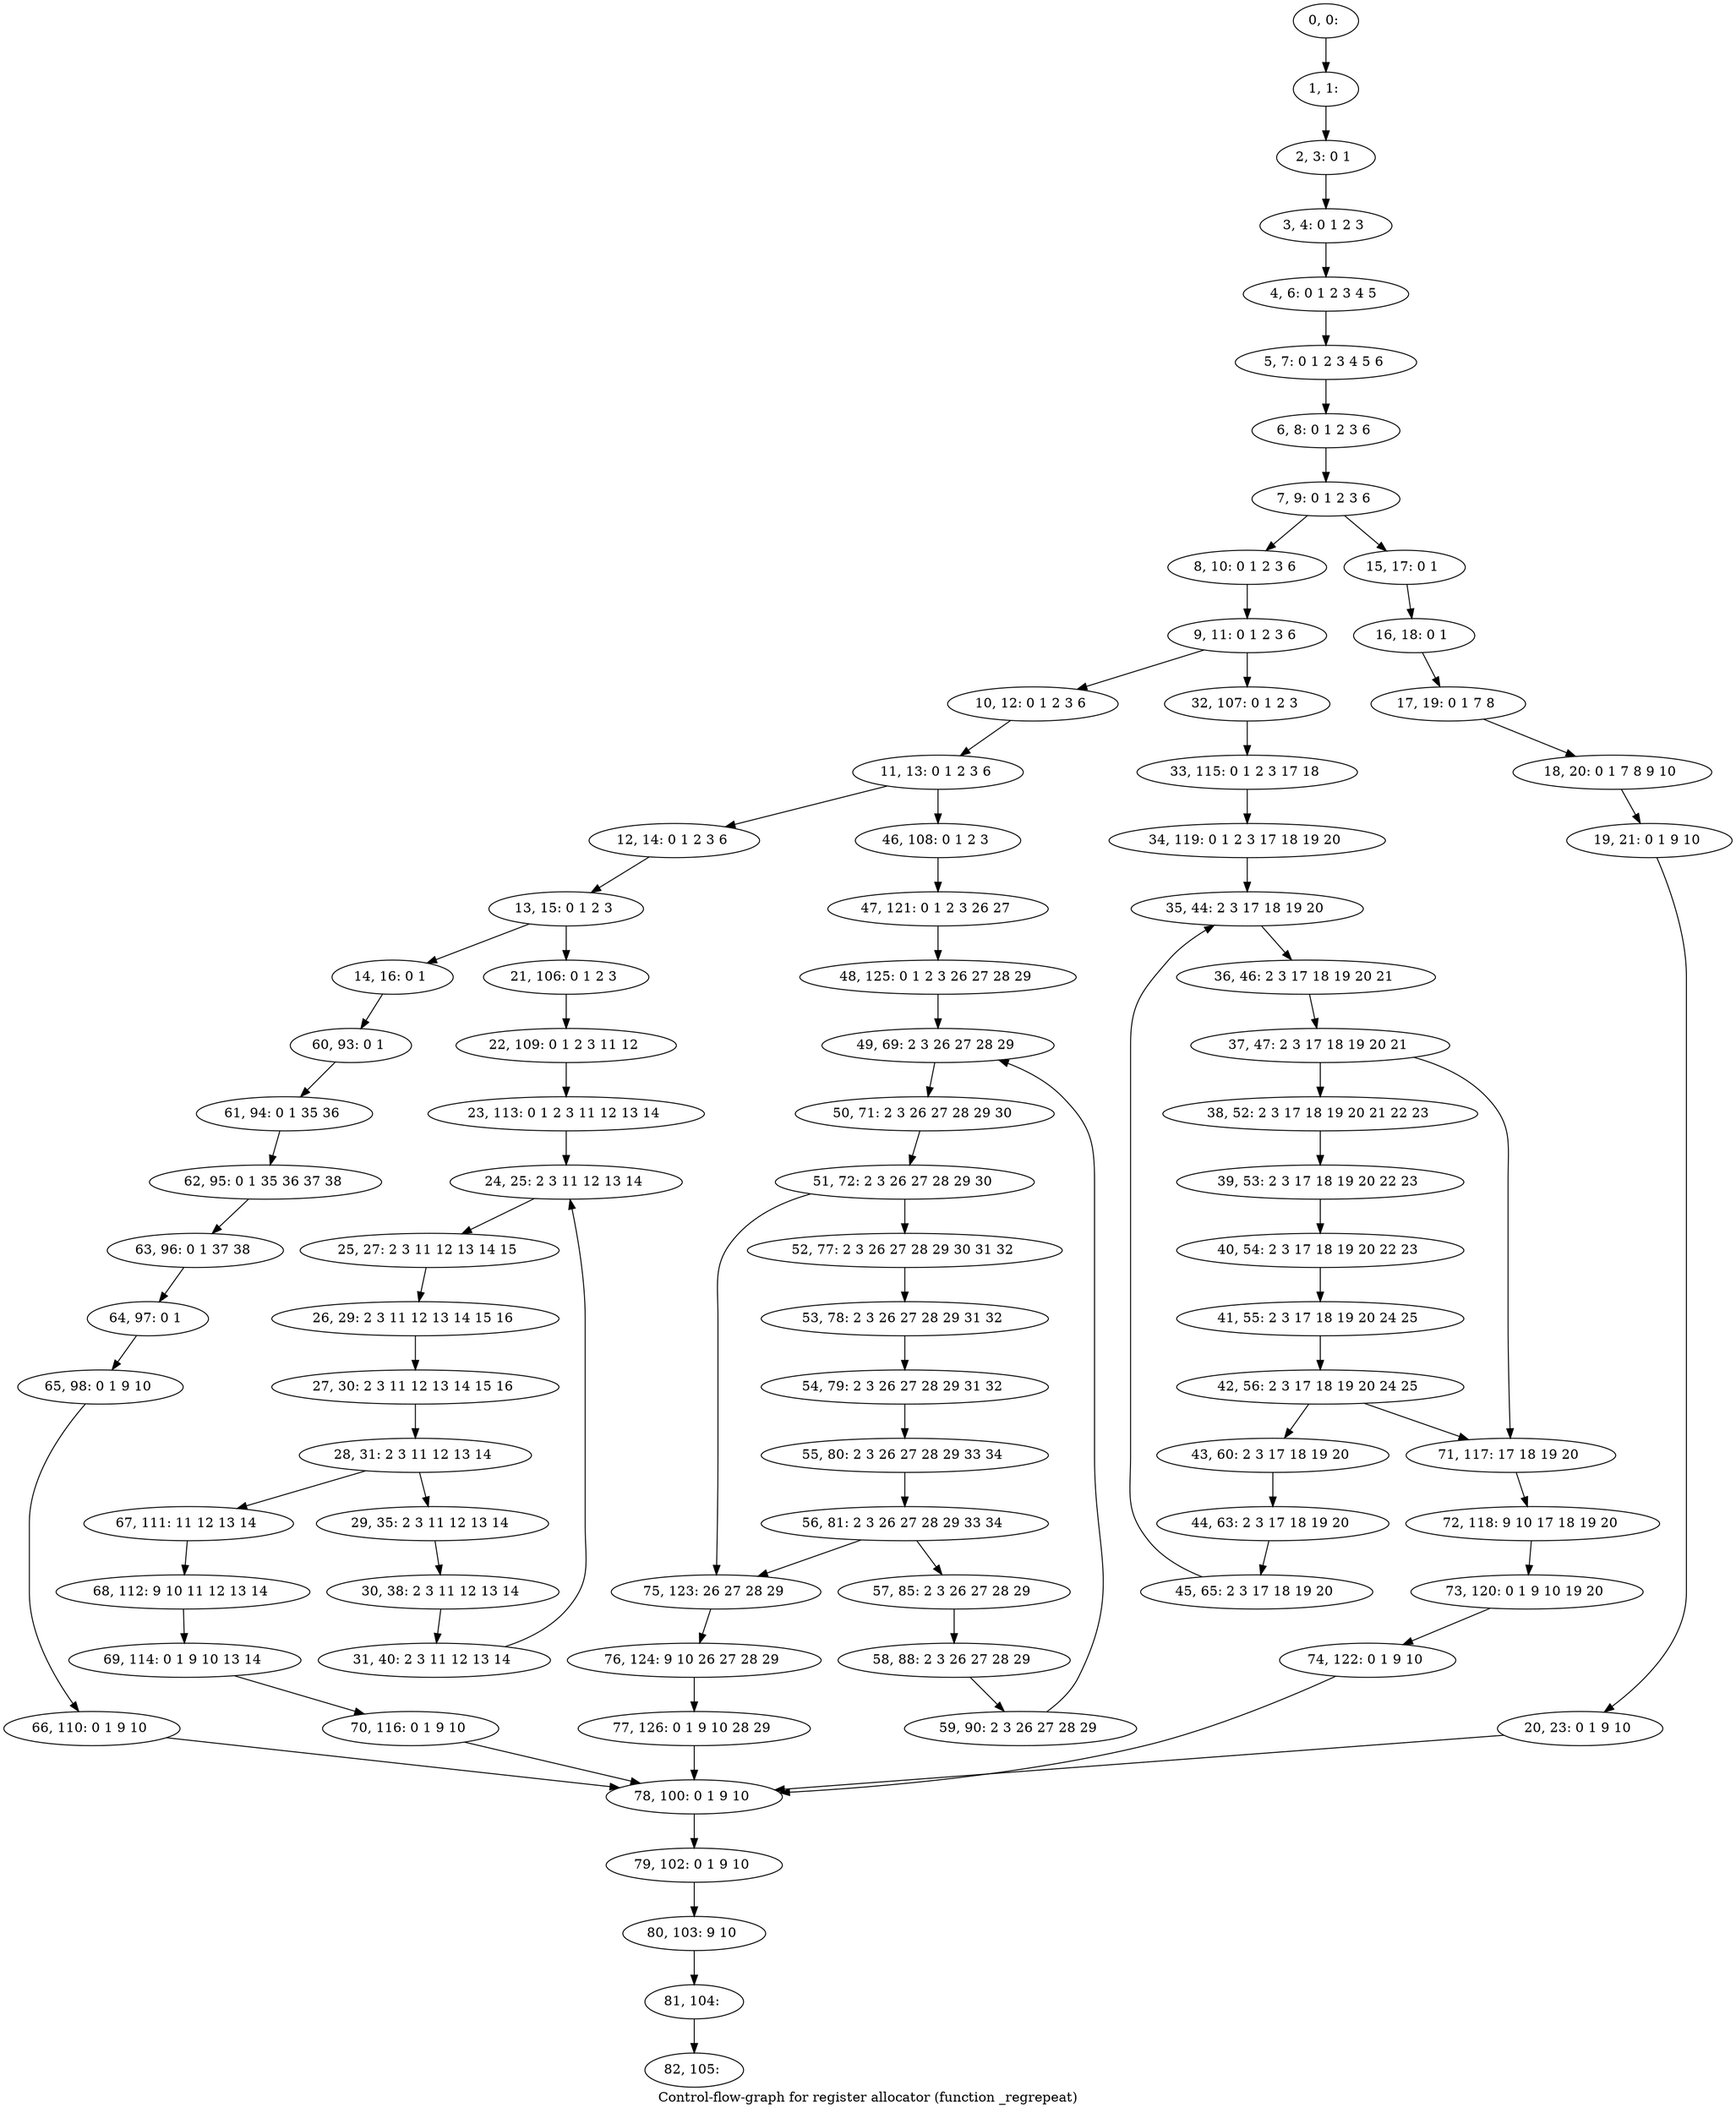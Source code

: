 digraph G {
graph [label="Control-flow-graph for register allocator (function _regrepeat)"]
0[label="0, 0: "];
1[label="1, 1: "];
2[label="2, 3: 0 1 "];
3[label="3, 4: 0 1 2 3 "];
4[label="4, 6: 0 1 2 3 4 5 "];
5[label="5, 7: 0 1 2 3 4 5 6 "];
6[label="6, 8: 0 1 2 3 6 "];
7[label="7, 9: 0 1 2 3 6 "];
8[label="8, 10: 0 1 2 3 6 "];
9[label="9, 11: 0 1 2 3 6 "];
10[label="10, 12: 0 1 2 3 6 "];
11[label="11, 13: 0 1 2 3 6 "];
12[label="12, 14: 0 1 2 3 6 "];
13[label="13, 15: 0 1 2 3 "];
14[label="14, 16: 0 1 "];
15[label="15, 17: 0 1 "];
16[label="16, 18: 0 1 "];
17[label="17, 19: 0 1 7 8 "];
18[label="18, 20: 0 1 7 8 9 10 "];
19[label="19, 21: 0 1 9 10 "];
20[label="20, 23: 0 1 9 10 "];
21[label="21, 106: 0 1 2 3 "];
22[label="22, 109: 0 1 2 3 11 12 "];
23[label="23, 113: 0 1 2 3 11 12 13 14 "];
24[label="24, 25: 2 3 11 12 13 14 "];
25[label="25, 27: 2 3 11 12 13 14 15 "];
26[label="26, 29: 2 3 11 12 13 14 15 16 "];
27[label="27, 30: 2 3 11 12 13 14 15 16 "];
28[label="28, 31: 2 3 11 12 13 14 "];
29[label="29, 35: 2 3 11 12 13 14 "];
30[label="30, 38: 2 3 11 12 13 14 "];
31[label="31, 40: 2 3 11 12 13 14 "];
32[label="32, 107: 0 1 2 3 "];
33[label="33, 115: 0 1 2 3 17 18 "];
34[label="34, 119: 0 1 2 3 17 18 19 20 "];
35[label="35, 44: 2 3 17 18 19 20 "];
36[label="36, 46: 2 3 17 18 19 20 21 "];
37[label="37, 47: 2 3 17 18 19 20 21 "];
38[label="38, 52: 2 3 17 18 19 20 21 22 23 "];
39[label="39, 53: 2 3 17 18 19 20 22 23 "];
40[label="40, 54: 2 3 17 18 19 20 22 23 "];
41[label="41, 55: 2 3 17 18 19 20 24 25 "];
42[label="42, 56: 2 3 17 18 19 20 24 25 "];
43[label="43, 60: 2 3 17 18 19 20 "];
44[label="44, 63: 2 3 17 18 19 20 "];
45[label="45, 65: 2 3 17 18 19 20 "];
46[label="46, 108: 0 1 2 3 "];
47[label="47, 121: 0 1 2 3 26 27 "];
48[label="48, 125: 0 1 2 3 26 27 28 29 "];
49[label="49, 69: 2 3 26 27 28 29 "];
50[label="50, 71: 2 3 26 27 28 29 30 "];
51[label="51, 72: 2 3 26 27 28 29 30 "];
52[label="52, 77: 2 3 26 27 28 29 30 31 32 "];
53[label="53, 78: 2 3 26 27 28 29 31 32 "];
54[label="54, 79: 2 3 26 27 28 29 31 32 "];
55[label="55, 80: 2 3 26 27 28 29 33 34 "];
56[label="56, 81: 2 3 26 27 28 29 33 34 "];
57[label="57, 85: 2 3 26 27 28 29 "];
58[label="58, 88: 2 3 26 27 28 29 "];
59[label="59, 90: 2 3 26 27 28 29 "];
60[label="60, 93: 0 1 "];
61[label="61, 94: 0 1 35 36 "];
62[label="62, 95: 0 1 35 36 37 38 "];
63[label="63, 96: 0 1 37 38 "];
64[label="64, 97: 0 1 "];
65[label="65, 98: 0 1 9 10 "];
66[label="66, 110: 0 1 9 10 "];
67[label="67, 111: 11 12 13 14 "];
68[label="68, 112: 9 10 11 12 13 14 "];
69[label="69, 114: 0 1 9 10 13 14 "];
70[label="70, 116: 0 1 9 10 "];
71[label="71, 117: 17 18 19 20 "];
72[label="72, 118: 9 10 17 18 19 20 "];
73[label="73, 120: 0 1 9 10 19 20 "];
74[label="74, 122: 0 1 9 10 "];
75[label="75, 123: 26 27 28 29 "];
76[label="76, 124: 9 10 26 27 28 29 "];
77[label="77, 126: 0 1 9 10 28 29 "];
78[label="78, 100: 0 1 9 10 "];
79[label="79, 102: 0 1 9 10 "];
80[label="80, 103: 9 10 "];
81[label="81, 104: "];
82[label="82, 105: "];
0->1 ;
1->2 ;
2->3 ;
3->4 ;
4->5 ;
5->6 ;
6->7 ;
7->8 ;
7->15 ;
8->9 ;
9->10 ;
9->32 ;
10->11 ;
11->12 ;
11->46 ;
12->13 ;
13->14 ;
13->21 ;
14->60 ;
15->16 ;
16->17 ;
17->18 ;
18->19 ;
19->20 ;
20->78 ;
21->22 ;
22->23 ;
23->24 ;
24->25 ;
25->26 ;
26->27 ;
27->28 ;
28->29 ;
28->67 ;
29->30 ;
30->31 ;
31->24 ;
32->33 ;
33->34 ;
34->35 ;
35->36 ;
36->37 ;
37->38 ;
37->71 ;
38->39 ;
39->40 ;
40->41 ;
41->42 ;
42->43 ;
42->71 ;
43->44 ;
44->45 ;
45->35 ;
46->47 ;
47->48 ;
48->49 ;
49->50 ;
50->51 ;
51->52 ;
51->75 ;
52->53 ;
53->54 ;
54->55 ;
55->56 ;
56->57 ;
56->75 ;
57->58 ;
58->59 ;
59->49 ;
60->61 ;
61->62 ;
62->63 ;
63->64 ;
64->65 ;
65->66 ;
66->78 ;
67->68 ;
68->69 ;
69->70 ;
70->78 ;
71->72 ;
72->73 ;
73->74 ;
74->78 ;
75->76 ;
76->77 ;
77->78 ;
78->79 ;
79->80 ;
80->81 ;
81->82 ;
}

